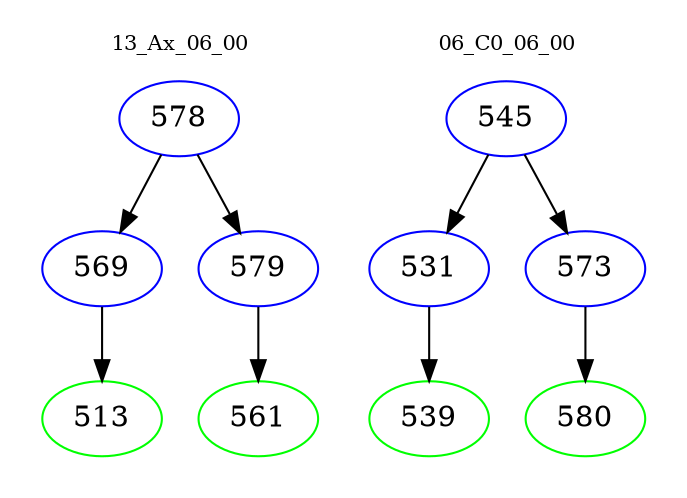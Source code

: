 digraph{
subgraph cluster_0 {
color = white
label = "13_Ax_06_00";
fontsize=10;
T0_578 [label="578", color="blue"]
T0_578 -> T0_569 [color="black"]
T0_569 [label="569", color="blue"]
T0_569 -> T0_513 [color="black"]
T0_513 [label="513", color="green"]
T0_578 -> T0_579 [color="black"]
T0_579 [label="579", color="blue"]
T0_579 -> T0_561 [color="black"]
T0_561 [label="561", color="green"]
}
subgraph cluster_1 {
color = white
label = "06_C0_06_00";
fontsize=10;
T1_545 [label="545", color="blue"]
T1_545 -> T1_531 [color="black"]
T1_531 [label="531", color="blue"]
T1_531 -> T1_539 [color="black"]
T1_539 [label="539", color="green"]
T1_545 -> T1_573 [color="black"]
T1_573 [label="573", color="blue"]
T1_573 -> T1_580 [color="black"]
T1_580 [label="580", color="green"]
}
}
